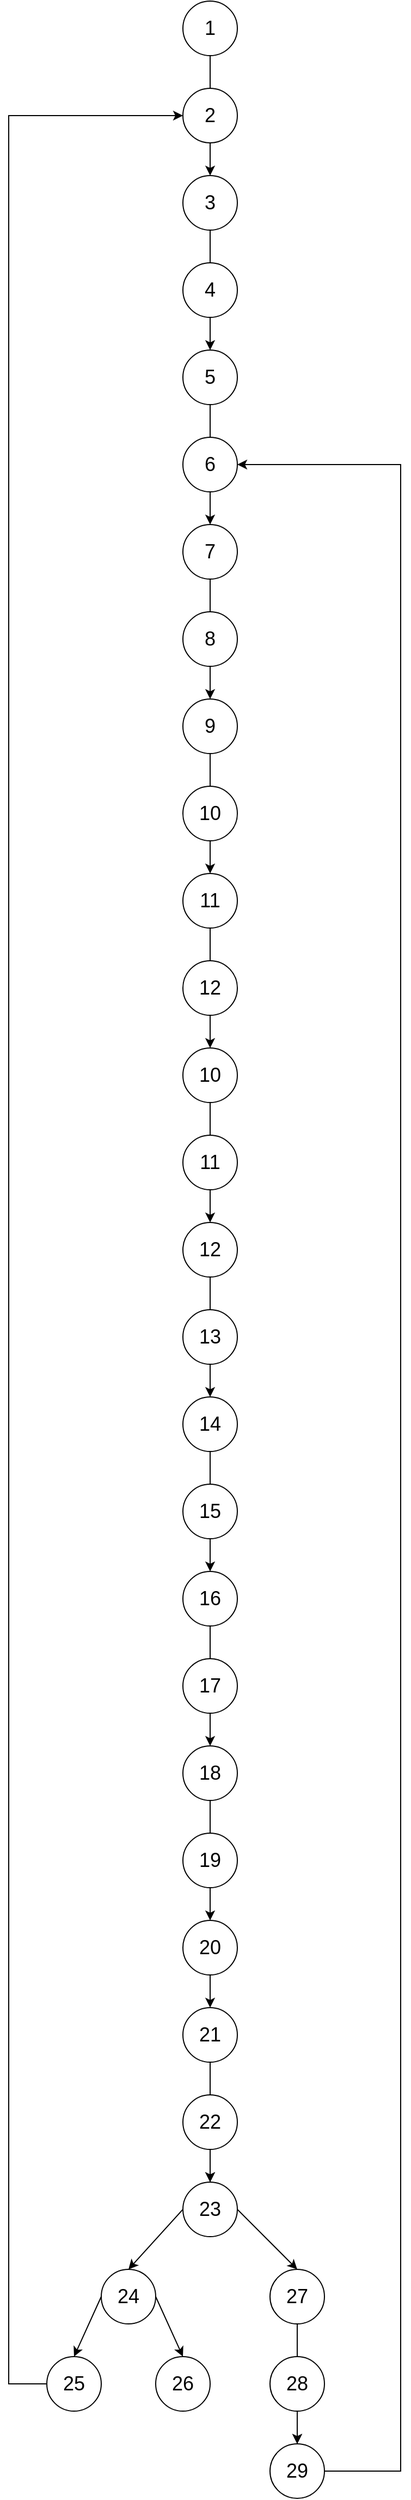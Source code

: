 <mxfile version="21.6.6" type="device">
  <diagram name="Page-1" id="kWl_5M5Enpe4TfgvHlWh">
    <mxGraphModel dx="2514" dy="1389" grid="1" gridSize="10" guides="1" tooltips="1" connect="1" arrows="1" fold="1" page="1" pageScale="1" pageWidth="850" pageHeight="1100" math="0" shadow="0">
      <root>
        <mxCell id="0" />
        <mxCell id="1" parent="0" />
        <mxCell id="sX3FHNxolE8uPbMF-0tE-25" value="" style="edgeStyle=orthogonalEdgeStyle;rounded=0;orthogonalLoop=1;jettySize=auto;html=1;" edge="1" parent="1" source="sX3FHNxolE8uPbMF-0tE-1" target="sX3FHNxolE8uPbMF-0tE-3">
          <mxGeometry relative="1" as="geometry" />
        </mxCell>
        <mxCell id="sX3FHNxolE8uPbMF-0tE-1" value="&lt;font style=&quot;font-size: 18px;&quot;&gt;1&lt;/font&gt;" style="ellipse;whiteSpace=wrap;html=1;aspect=fixed;" vertex="1" parent="1">
          <mxGeometry x="400" y="70" width="50" height="50" as="geometry" />
        </mxCell>
        <mxCell id="sX3FHNxolE8uPbMF-0tE-2" value="&lt;font style=&quot;font-size: 18px;&quot;&gt;2&lt;/font&gt;" style="ellipse;whiteSpace=wrap;html=1;aspect=fixed;" vertex="1" parent="1">
          <mxGeometry x="400" y="150" width="50" height="50" as="geometry" />
        </mxCell>
        <mxCell id="sX3FHNxolE8uPbMF-0tE-26" value="" style="edgeStyle=orthogonalEdgeStyle;rounded=0;orthogonalLoop=1;jettySize=auto;html=1;" edge="1" parent="1" source="sX3FHNxolE8uPbMF-0tE-3" target="sX3FHNxolE8uPbMF-0tE-5">
          <mxGeometry relative="1" as="geometry" />
        </mxCell>
        <mxCell id="sX3FHNxolE8uPbMF-0tE-3" value="&lt;font style=&quot;font-size: 18px;&quot;&gt;3&lt;/font&gt;" style="ellipse;whiteSpace=wrap;html=1;aspect=fixed;" vertex="1" parent="1">
          <mxGeometry x="400" y="230" width="50" height="50" as="geometry" />
        </mxCell>
        <mxCell id="sX3FHNxolE8uPbMF-0tE-4" value="&lt;font style=&quot;font-size: 18px;&quot;&gt;4&lt;/font&gt;" style="ellipse;whiteSpace=wrap;html=1;aspect=fixed;" vertex="1" parent="1">
          <mxGeometry x="400" y="310" width="50" height="50" as="geometry" />
        </mxCell>
        <mxCell id="sX3FHNxolE8uPbMF-0tE-27" value="" style="edgeStyle=orthogonalEdgeStyle;rounded=0;orthogonalLoop=1;jettySize=auto;html=1;" edge="1" parent="1" source="sX3FHNxolE8uPbMF-0tE-5" target="sX3FHNxolE8uPbMF-0tE-7">
          <mxGeometry relative="1" as="geometry" />
        </mxCell>
        <mxCell id="sX3FHNxolE8uPbMF-0tE-5" value="&lt;font style=&quot;font-size: 18px;&quot;&gt;5&lt;/font&gt;" style="ellipse;whiteSpace=wrap;html=1;aspect=fixed;" vertex="1" parent="1">
          <mxGeometry x="400" y="390" width="50" height="50" as="geometry" />
        </mxCell>
        <mxCell id="sX3FHNxolE8uPbMF-0tE-6" value="&lt;font style=&quot;font-size: 18px;&quot;&gt;6&lt;/font&gt;" style="ellipse;whiteSpace=wrap;html=1;aspect=fixed;" vertex="1" parent="1">
          <mxGeometry x="400" y="470" width="50" height="50" as="geometry" />
        </mxCell>
        <mxCell id="sX3FHNxolE8uPbMF-0tE-28" value="" style="edgeStyle=orthogonalEdgeStyle;rounded=0;orthogonalLoop=1;jettySize=auto;html=1;" edge="1" parent="1" source="sX3FHNxolE8uPbMF-0tE-7" target="sX3FHNxolE8uPbMF-0tE-9">
          <mxGeometry relative="1" as="geometry" />
        </mxCell>
        <mxCell id="sX3FHNxolE8uPbMF-0tE-7" value="&lt;font style=&quot;font-size: 18px;&quot;&gt;7&lt;/font&gt;" style="ellipse;whiteSpace=wrap;html=1;aspect=fixed;" vertex="1" parent="1">
          <mxGeometry x="400" y="550" width="50" height="50" as="geometry" />
        </mxCell>
        <mxCell id="sX3FHNxolE8uPbMF-0tE-8" value="&lt;font style=&quot;font-size: 18px;&quot;&gt;8&lt;/font&gt;" style="ellipse;whiteSpace=wrap;html=1;aspect=fixed;" vertex="1" parent="1">
          <mxGeometry x="400" y="630" width="50" height="50" as="geometry" />
        </mxCell>
        <mxCell id="sX3FHNxolE8uPbMF-0tE-29" value="" style="edgeStyle=orthogonalEdgeStyle;rounded=0;orthogonalLoop=1;jettySize=auto;html=1;" edge="1" parent="1" source="sX3FHNxolE8uPbMF-0tE-9" target="sX3FHNxolE8uPbMF-0tE-11">
          <mxGeometry relative="1" as="geometry" />
        </mxCell>
        <mxCell id="sX3FHNxolE8uPbMF-0tE-9" value="&lt;font style=&quot;font-size: 18px;&quot;&gt;9&lt;/font&gt;" style="ellipse;whiteSpace=wrap;html=1;aspect=fixed;" vertex="1" parent="1">
          <mxGeometry x="400" y="710" width="50" height="50" as="geometry" />
        </mxCell>
        <mxCell id="sX3FHNxolE8uPbMF-0tE-10" value="&lt;font style=&quot;font-size: 18px;&quot;&gt;10&lt;/font&gt;" style="ellipse;whiteSpace=wrap;html=1;aspect=fixed;" vertex="1" parent="1">
          <mxGeometry x="400" y="790" width="50" height="50" as="geometry" />
        </mxCell>
        <mxCell id="sX3FHNxolE8uPbMF-0tE-30" value="" style="edgeStyle=orthogonalEdgeStyle;rounded=0;orthogonalLoop=1;jettySize=auto;html=1;" edge="1" parent="1" source="sX3FHNxolE8uPbMF-0tE-11" target="sX3FHNxolE8uPbMF-0tE-13">
          <mxGeometry relative="1" as="geometry" />
        </mxCell>
        <mxCell id="sX3FHNxolE8uPbMF-0tE-11" value="&lt;font style=&quot;font-size: 18px;&quot;&gt;11&lt;/font&gt;" style="ellipse;whiteSpace=wrap;html=1;aspect=fixed;" vertex="1" parent="1">
          <mxGeometry x="400" y="870" width="50" height="50" as="geometry" />
        </mxCell>
        <mxCell id="sX3FHNxolE8uPbMF-0tE-12" value="&lt;font style=&quot;font-size: 18px;&quot;&gt;12&lt;/font&gt;" style="ellipse;whiteSpace=wrap;html=1;aspect=fixed;" vertex="1" parent="1">
          <mxGeometry x="400" y="950" width="50" height="50" as="geometry" />
        </mxCell>
        <mxCell id="sX3FHNxolE8uPbMF-0tE-31" value="" style="edgeStyle=orthogonalEdgeStyle;rounded=0;orthogonalLoop=1;jettySize=auto;html=1;" edge="1" parent="1" source="sX3FHNxolE8uPbMF-0tE-13" target="sX3FHNxolE8uPbMF-0tE-15">
          <mxGeometry relative="1" as="geometry" />
        </mxCell>
        <mxCell id="sX3FHNxolE8uPbMF-0tE-13" value="&lt;font style=&quot;font-size: 18px;&quot;&gt;10&lt;/font&gt;" style="ellipse;whiteSpace=wrap;html=1;aspect=fixed;" vertex="1" parent="1">
          <mxGeometry x="400" y="1030" width="50" height="50" as="geometry" />
        </mxCell>
        <mxCell id="sX3FHNxolE8uPbMF-0tE-14" value="&lt;font style=&quot;font-size: 18px;&quot;&gt;11&lt;/font&gt;" style="ellipse;whiteSpace=wrap;html=1;aspect=fixed;" vertex="1" parent="1">
          <mxGeometry x="400" y="1110" width="50" height="50" as="geometry" />
        </mxCell>
        <mxCell id="sX3FHNxolE8uPbMF-0tE-32" value="" style="edgeStyle=orthogonalEdgeStyle;rounded=0;orthogonalLoop=1;jettySize=auto;html=1;" edge="1" parent="1" source="sX3FHNxolE8uPbMF-0tE-15" target="sX3FHNxolE8uPbMF-0tE-17">
          <mxGeometry relative="1" as="geometry" />
        </mxCell>
        <mxCell id="sX3FHNxolE8uPbMF-0tE-15" value="&lt;font style=&quot;font-size: 18px;&quot;&gt;12&lt;/font&gt;" style="ellipse;whiteSpace=wrap;html=1;aspect=fixed;" vertex="1" parent="1">
          <mxGeometry x="400" y="1190" width="50" height="50" as="geometry" />
        </mxCell>
        <mxCell id="sX3FHNxolE8uPbMF-0tE-16" value="&lt;font style=&quot;font-size: 18px;&quot;&gt;13&lt;/font&gt;" style="ellipse;whiteSpace=wrap;html=1;aspect=fixed;" vertex="1" parent="1">
          <mxGeometry x="400" y="1270" width="50" height="50" as="geometry" />
        </mxCell>
        <mxCell id="sX3FHNxolE8uPbMF-0tE-33" value="" style="edgeStyle=orthogonalEdgeStyle;rounded=0;orthogonalLoop=1;jettySize=auto;html=1;" edge="1" parent="1" source="sX3FHNxolE8uPbMF-0tE-17" target="sX3FHNxolE8uPbMF-0tE-19">
          <mxGeometry relative="1" as="geometry" />
        </mxCell>
        <mxCell id="sX3FHNxolE8uPbMF-0tE-17" value="&lt;font style=&quot;font-size: 18px;&quot;&gt;14&lt;/font&gt;" style="ellipse;whiteSpace=wrap;html=1;aspect=fixed;" vertex="1" parent="1">
          <mxGeometry x="400" y="1350" width="50" height="50" as="geometry" />
        </mxCell>
        <mxCell id="sX3FHNxolE8uPbMF-0tE-18" value="&lt;font style=&quot;font-size: 18px;&quot;&gt;15&lt;/font&gt;" style="ellipse;whiteSpace=wrap;html=1;aspect=fixed;" vertex="1" parent="1">
          <mxGeometry x="400" y="1430" width="50" height="50" as="geometry" />
        </mxCell>
        <mxCell id="sX3FHNxolE8uPbMF-0tE-34" value="" style="edgeStyle=orthogonalEdgeStyle;rounded=0;orthogonalLoop=1;jettySize=auto;html=1;" edge="1" parent="1" source="sX3FHNxolE8uPbMF-0tE-19" target="sX3FHNxolE8uPbMF-0tE-21">
          <mxGeometry relative="1" as="geometry" />
        </mxCell>
        <mxCell id="sX3FHNxolE8uPbMF-0tE-19" value="&lt;font style=&quot;font-size: 18px;&quot;&gt;16&lt;/font&gt;" style="ellipse;whiteSpace=wrap;html=1;aspect=fixed;" vertex="1" parent="1">
          <mxGeometry x="400" y="1510" width="50" height="50" as="geometry" />
        </mxCell>
        <mxCell id="sX3FHNxolE8uPbMF-0tE-20" value="&lt;font style=&quot;font-size: 18px;&quot;&gt;17&lt;/font&gt;" style="ellipse;whiteSpace=wrap;html=1;aspect=fixed;" vertex="1" parent="1">
          <mxGeometry x="400" y="1590" width="50" height="50" as="geometry" />
        </mxCell>
        <mxCell id="sX3FHNxolE8uPbMF-0tE-35" value="" style="edgeStyle=orthogonalEdgeStyle;rounded=0;orthogonalLoop=1;jettySize=auto;html=1;" edge="1" parent="1" source="sX3FHNxolE8uPbMF-0tE-21" target="sX3FHNxolE8uPbMF-0tE-23">
          <mxGeometry relative="1" as="geometry" />
        </mxCell>
        <mxCell id="sX3FHNxolE8uPbMF-0tE-21" value="&lt;font style=&quot;font-size: 18px;&quot;&gt;18&lt;/font&gt;" style="ellipse;whiteSpace=wrap;html=1;aspect=fixed;" vertex="1" parent="1">
          <mxGeometry x="400" y="1670" width="50" height="50" as="geometry" />
        </mxCell>
        <mxCell id="sX3FHNxolE8uPbMF-0tE-22" value="&lt;font style=&quot;font-size: 18px;&quot;&gt;19&lt;/font&gt;" style="ellipse;whiteSpace=wrap;html=1;aspect=fixed;" vertex="1" parent="1">
          <mxGeometry x="400" y="1750" width="50" height="50" as="geometry" />
        </mxCell>
        <mxCell id="sX3FHNxolE8uPbMF-0tE-36" value="" style="edgeStyle=orthogonalEdgeStyle;rounded=0;orthogonalLoop=1;jettySize=auto;html=1;" edge="1" parent="1" source="sX3FHNxolE8uPbMF-0tE-23" target="sX3FHNxolE8uPbMF-0tE-24">
          <mxGeometry relative="1" as="geometry" />
        </mxCell>
        <mxCell id="sX3FHNxolE8uPbMF-0tE-23" value="&lt;font style=&quot;font-size: 18px;&quot;&gt;20&lt;/font&gt;" style="ellipse;whiteSpace=wrap;html=1;aspect=fixed;" vertex="1" parent="1">
          <mxGeometry x="400" y="1830" width="50" height="50" as="geometry" />
        </mxCell>
        <mxCell id="sX3FHNxolE8uPbMF-0tE-42" value="" style="edgeStyle=orthogonalEdgeStyle;rounded=0;orthogonalLoop=1;jettySize=auto;html=1;" edge="1" parent="1" source="sX3FHNxolE8uPbMF-0tE-24" target="sX3FHNxolE8uPbMF-0tE-41">
          <mxGeometry relative="1" as="geometry" />
        </mxCell>
        <mxCell id="sX3FHNxolE8uPbMF-0tE-24" value="&lt;font style=&quot;font-size: 18px;&quot;&gt;21&lt;/font&gt;" style="ellipse;whiteSpace=wrap;html=1;aspect=fixed;" vertex="1" parent="1">
          <mxGeometry x="400" y="1910" width="50" height="50" as="geometry" />
        </mxCell>
        <mxCell id="sX3FHNxolE8uPbMF-0tE-39" value="" style="edgeStyle=orthogonalEdgeStyle;rounded=0;orthogonalLoop=1;jettySize=auto;html=1;" edge="1" source="sX3FHNxolE8uPbMF-0tE-40" target="sX3FHNxolE8uPbMF-0tE-41" parent="1">
          <mxGeometry relative="1" as="geometry" />
        </mxCell>
        <mxCell id="sX3FHNxolE8uPbMF-0tE-40" value="&lt;font style=&quot;font-size: 18px;&quot;&gt;22&lt;/font&gt;" style="ellipse;whiteSpace=wrap;html=1;aspect=fixed;" vertex="1" parent="1">
          <mxGeometry x="400" y="1990" width="50" height="50" as="geometry" />
        </mxCell>
        <mxCell id="sX3FHNxolE8uPbMF-0tE-41" value="&lt;font style=&quot;font-size: 18px;&quot;&gt;23&lt;/font&gt;" style="ellipse;whiteSpace=wrap;html=1;aspect=fixed;" vertex="1" parent="1">
          <mxGeometry x="400" y="2070" width="50" height="50" as="geometry" />
        </mxCell>
        <mxCell id="sX3FHNxolE8uPbMF-0tE-43" value="&lt;font style=&quot;font-size: 18px;&quot;&gt;24&lt;/font&gt;" style="ellipse;whiteSpace=wrap;html=1;aspect=fixed;" vertex="1" parent="1">
          <mxGeometry x="325" y="2150" width="50" height="50" as="geometry" />
        </mxCell>
        <mxCell id="sX3FHNxolE8uPbMF-0tE-53" value="" style="edgeStyle=orthogonalEdgeStyle;rounded=0;orthogonalLoop=1;jettySize=auto;html=1;" edge="1" parent="1" source="sX3FHNxolE8uPbMF-0tE-45" target="sX3FHNxolE8uPbMF-0tE-52">
          <mxGeometry relative="1" as="geometry" />
        </mxCell>
        <mxCell id="sX3FHNxolE8uPbMF-0tE-45" value="&lt;font style=&quot;font-size: 18px;&quot;&gt;27&lt;/font&gt;" style="ellipse;whiteSpace=wrap;html=1;aspect=fixed;" vertex="1" parent="1">
          <mxGeometry x="480" y="2150" width="50" height="50" as="geometry" />
        </mxCell>
        <mxCell id="sX3FHNxolE8uPbMF-0tE-46" value="" style="endArrow=classic;html=1;rounded=0;exitX=0;exitY=0.5;exitDx=0;exitDy=0;entryX=0.5;entryY=0;entryDx=0;entryDy=0;" edge="1" parent="1" source="sX3FHNxolE8uPbMF-0tE-41" target="sX3FHNxolE8uPbMF-0tE-43">
          <mxGeometry width="50" height="50" relative="1" as="geometry">
            <mxPoint x="400" y="2120" as="sourcePoint" />
            <mxPoint x="255" y="2070" as="targetPoint" />
          </mxGeometry>
        </mxCell>
        <mxCell id="sX3FHNxolE8uPbMF-0tE-47" value="" style="endArrow=classic;html=1;rounded=0;exitX=1;exitY=0.5;exitDx=0;exitDy=0;entryX=0.5;entryY=0;entryDx=0;entryDy=0;" edge="1" parent="1" source="sX3FHNxolE8uPbMF-0tE-41" target="sX3FHNxolE8uPbMF-0tE-45">
          <mxGeometry width="50" height="50" relative="1" as="geometry">
            <mxPoint x="435" y="2130" as="sourcePoint" />
            <mxPoint x="385" y="2160" as="targetPoint" />
          </mxGeometry>
        </mxCell>
        <mxCell id="sX3FHNxolE8uPbMF-0tE-56" style="edgeStyle=orthogonalEdgeStyle;rounded=0;orthogonalLoop=1;jettySize=auto;html=1;entryX=0;entryY=0.5;entryDx=0;entryDy=0;" edge="1" parent="1" source="sX3FHNxolE8uPbMF-0tE-48" target="sX3FHNxolE8uPbMF-0tE-2">
          <mxGeometry relative="1" as="geometry">
            <mxPoint x="480" y="730" as="targetPoint" />
            <Array as="points">
              <mxPoint x="240" y="2255" />
              <mxPoint x="240" y="175" />
            </Array>
          </mxGeometry>
        </mxCell>
        <mxCell id="sX3FHNxolE8uPbMF-0tE-48" value="&lt;font style=&quot;font-size: 18px;&quot;&gt;25&lt;/font&gt;" style="ellipse;whiteSpace=wrap;html=1;aspect=fixed;" vertex="1" parent="1">
          <mxGeometry x="275" y="2230" width="50" height="50" as="geometry" />
        </mxCell>
        <mxCell id="sX3FHNxolE8uPbMF-0tE-49" value="&lt;font style=&quot;font-size: 18px;&quot;&gt;26&lt;/font&gt;" style="ellipse;whiteSpace=wrap;html=1;aspect=fixed;" vertex="1" parent="1">
          <mxGeometry x="375" y="2230" width="50" height="50" as="geometry" />
        </mxCell>
        <mxCell id="sX3FHNxolE8uPbMF-0tE-50" value="" style="edgeStyle=orthogonalEdgeStyle;rounded=0;orthogonalLoop=1;jettySize=auto;html=1;" edge="1" source="sX3FHNxolE8uPbMF-0tE-51" target="sX3FHNxolE8uPbMF-0tE-52" parent="1">
          <mxGeometry relative="1" as="geometry" />
        </mxCell>
        <mxCell id="sX3FHNxolE8uPbMF-0tE-51" value="&lt;font style=&quot;font-size: 18px;&quot;&gt;28&lt;/font&gt;" style="ellipse;whiteSpace=wrap;html=1;aspect=fixed;" vertex="1" parent="1">
          <mxGeometry x="480" y="2230" width="50" height="50" as="geometry" />
        </mxCell>
        <mxCell id="sX3FHNxolE8uPbMF-0tE-57" style="edgeStyle=orthogonalEdgeStyle;rounded=0;orthogonalLoop=1;jettySize=auto;html=1;entryX=1;entryY=0.5;entryDx=0;entryDy=0;" edge="1" parent="1" source="sX3FHNxolE8uPbMF-0tE-52" target="sX3FHNxolE8uPbMF-0tE-6">
          <mxGeometry relative="1" as="geometry">
            <mxPoint x="740" y="1630" as="targetPoint" />
            <Array as="points">
              <mxPoint x="600" y="2335" />
              <mxPoint x="600" y="495" />
            </Array>
          </mxGeometry>
        </mxCell>
        <mxCell id="sX3FHNxolE8uPbMF-0tE-52" value="&lt;font style=&quot;font-size: 18px;&quot;&gt;29&lt;/font&gt;" style="ellipse;whiteSpace=wrap;html=1;aspect=fixed;" vertex="1" parent="1">
          <mxGeometry x="480" y="2310" width="50" height="50" as="geometry" />
        </mxCell>
        <mxCell id="sX3FHNxolE8uPbMF-0tE-54" value="" style="endArrow=classic;html=1;rounded=0;exitX=0;exitY=0.5;exitDx=0;exitDy=0;" edge="1" parent="1" source="sX3FHNxolE8uPbMF-0tE-43">
          <mxGeometry width="50" height="50" relative="1" as="geometry">
            <mxPoint x="170" y="2430" as="sourcePoint" />
            <mxPoint x="300" y="2230" as="targetPoint" />
          </mxGeometry>
        </mxCell>
        <mxCell id="sX3FHNxolE8uPbMF-0tE-55" value="" style="endArrow=classic;html=1;rounded=0;exitX=1;exitY=0.5;exitDx=0;exitDy=0;entryX=0.5;entryY=0;entryDx=0;entryDy=0;" edge="1" parent="1" source="sX3FHNxolE8uPbMF-0tE-43" target="sX3FHNxolE8uPbMF-0tE-49">
          <mxGeometry width="50" height="50" relative="1" as="geometry">
            <mxPoint x="335" y="2185" as="sourcePoint" />
            <mxPoint x="310" y="2240" as="targetPoint" />
          </mxGeometry>
        </mxCell>
      </root>
    </mxGraphModel>
  </diagram>
</mxfile>
